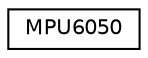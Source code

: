 digraph "Graphical Class Hierarchy"
{
  edge [fontname="Helvetica",fontsize="10",labelfontname="Helvetica",labelfontsize="10"];
  node [fontname="Helvetica",fontsize="10",shape=record];
  rankdir="LR";
  Node1 [label="MPU6050",height=0.2,width=0.4,color="black", fillcolor="white", style="filled",URL="$class_m_p_u6050.html"];
}
